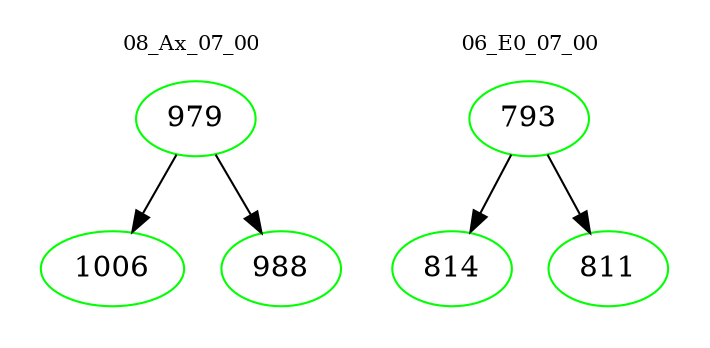 digraph{
subgraph cluster_0 {
color = white
label = "08_Ax_07_00";
fontsize=10;
T0_979 [label="979", color="green"]
T0_979 -> T0_1006 [color="black"]
T0_1006 [label="1006", color="green"]
T0_979 -> T0_988 [color="black"]
T0_988 [label="988", color="green"]
}
subgraph cluster_1 {
color = white
label = "06_E0_07_00";
fontsize=10;
T1_793 [label="793", color="green"]
T1_793 -> T1_814 [color="black"]
T1_814 [label="814", color="green"]
T1_793 -> T1_811 [color="black"]
T1_811 [label="811", color="green"]
}
}
